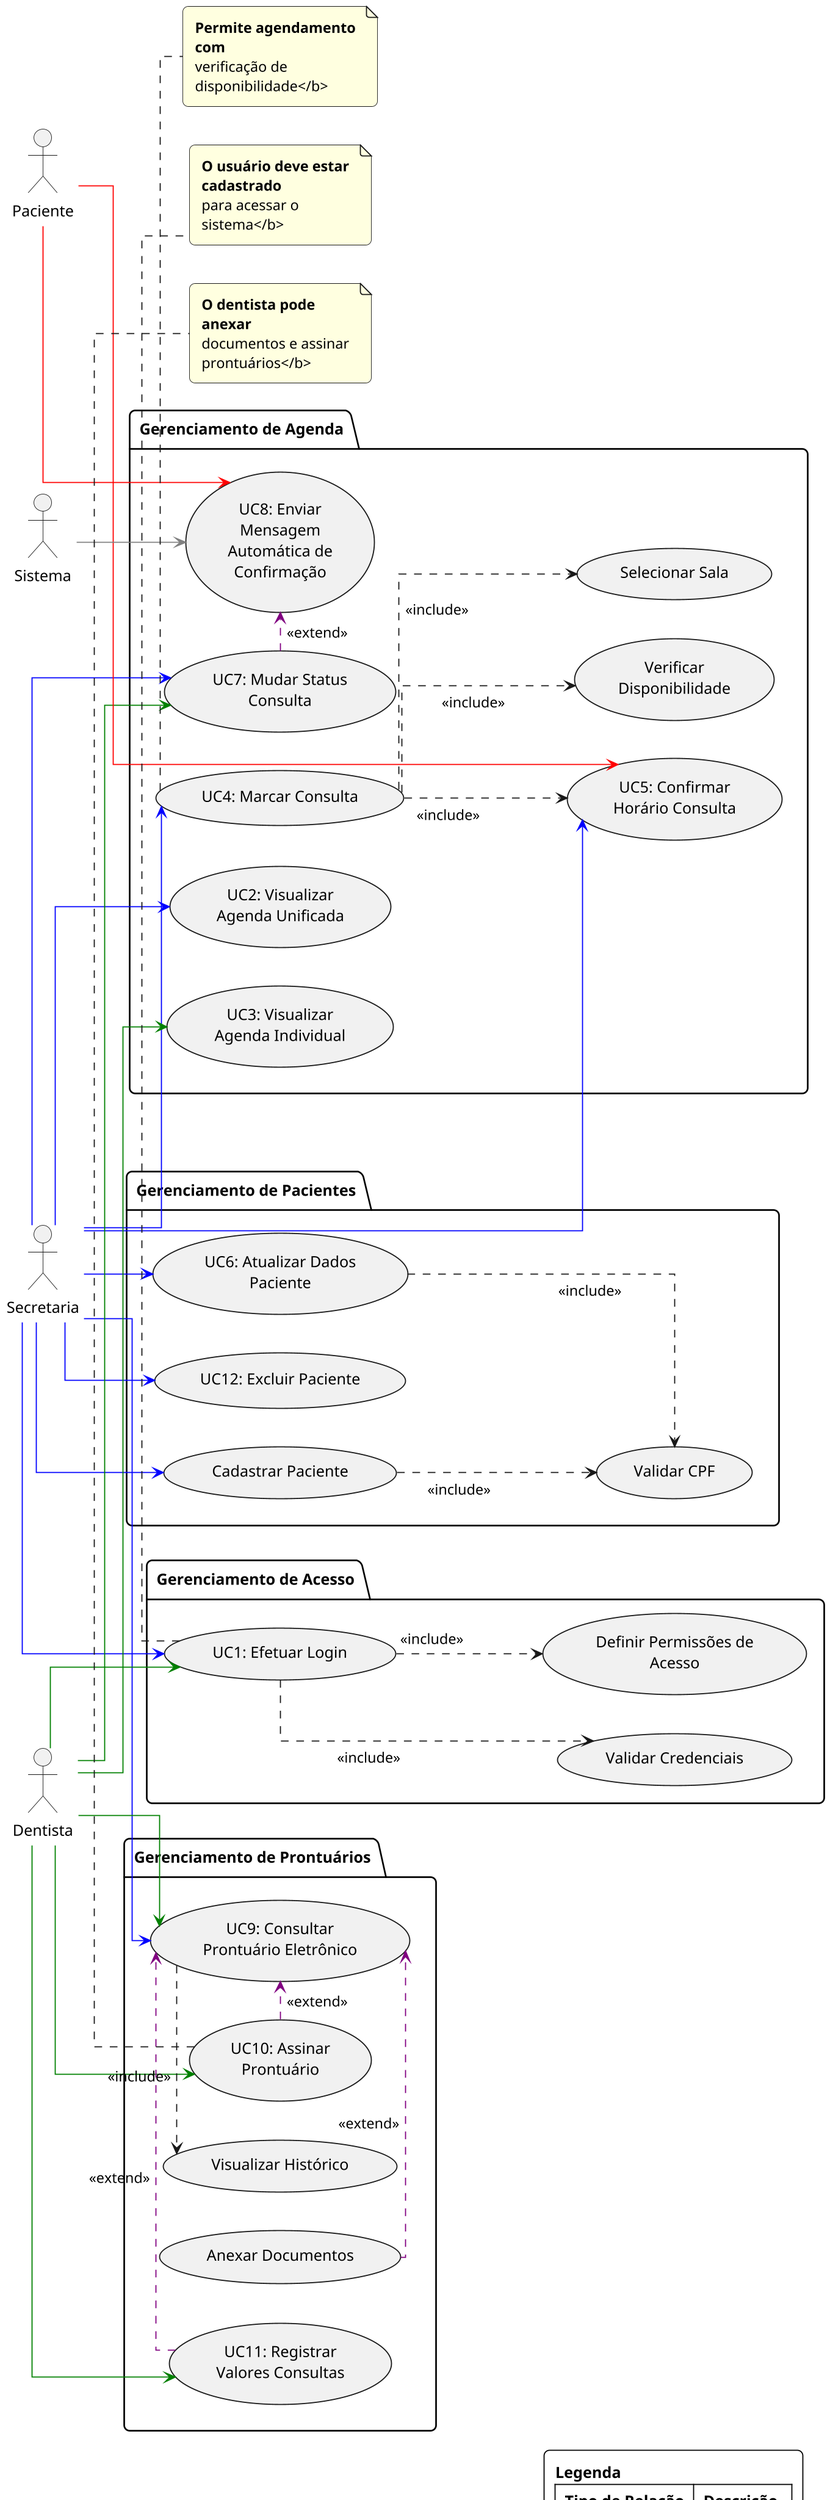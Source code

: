 @startuml diagrama_casos_de_uso

' Configuração para proporcionar uma apresentação mais verticalizada na proporção 16:9
skinparam packageStyle rectangle
skinparam handwritten false
skinparam shadowing false
skinparam linetype ortho
skinparam packageStyle folder
skinparam usecaseBorderThickness 1
' Use o comando abaixo para criar uma relação de aspecto próxima a 16:9
skinparam Rankdir top to bottom
left to right direction

' Definição dos atores
actor Secretaria as sec
actor Dentista as dent
actor Paciente as pac
actor Sistema as sys

' Pacote para casos de uso de acesso ao sistema
package "Gerenciamento de Acesso" {
  usecase "UC1: Efetuar Login" as UC1
  usecase "Validar Credenciais" as valid_cred
  usecase "Definir Permissões de Acesso" as def_perm
}

' Uso de layout para garantir melhor distribuição vertical
together {
  ' Pacote para casos de uso relacionados à agenda
  package "Gerenciamento de Agenda" {
    together {
      usecase "UC2: Visualizar Agenda Unificada" as UC2
      usecase "UC3: Visualizar Agenda Individual" as UC3
    }
    together {
      usecase "UC4: Marcar Consulta" as UC4
      usecase "UC5: Confirmar Horário Consulta" as UC5
    }
    together {
      usecase "UC7: Mudar Status Consulta" as UC7
      usecase "UC8: Enviar Mensagem Automática de Confirmação" as UC8
    }
    together {
      usecase "Verificar Disponibilidade" as verif_disp
      usecase "Selecionar Sala" as sel_sala
    }
  }
}

together {
  ' Pacote para casos de uso relacionados a pacientes
  package "Gerenciamento de Pacientes" {
    together {
      usecase "UC6: Atualizar Dados Paciente" as UC6
      usecase "UC12: Excluir Paciente" as UC12
    }
    together {
      usecase "Cadastrar Paciente" as cad_pac
      usecase "Validar CPF" as valid_cpf
    }
  }
}

together {
  ' Pacote para casos de uso relacionados a prontuários
  package "Gerenciamento de Prontuários" {
    together {
      usecase "UC9: Consultar Prontuário Eletrônico" as UC9
      usecase "UC10: Assinar Prontuário" as UC10
    }
    together {
      usecase "UC11: Registrar Valores Consultas" as UC11
      usecase "Anexar Documentos" as anexar_doc
      usecase "Visualizar Histórico" as vis_hist
    }
  }
}

' Posicionamento dos atores para melhor organização vertical
sec -[#blue]-> UC1
sec -[#blue]-> UC2
sec -[#blue]-> UC4
sec -[#blue]-> UC5
sec -[#blue]-> UC6
sec -[#blue]-> UC7
sec -[#blue]-> UC9
sec -[#blue]-> UC12
sec -[#blue]-> cad_pac

dent -[#green]-> UC1
dent -[#green]-> UC3
dent -[#green]-> UC7
dent -[#green]-> UC9
dent -[#green]-> UC10
dent -[#green]-> UC11

pac -[#red]-> UC5
pac -[#red]-> UC8

sys -[#gray]-> UC8

' Relacionamentos de include (pontilhados)
UC1 ...> valid_cred : <<include>>
UC1 ...> def_perm : <<include>>
UC4 ...> verif_disp : <<include>>
UC4 ...> sel_sala : <<include>>
UC4 ...> UC5 : <<include>>
UC6 ...> valid_cpf : <<include>>
UC9 ...> vis_hist : <<include>>
cad_pac ...> valid_cpf : <<include>>

' Relacionamentos de extend (pontilhados com cor diferente)
UC7 .[#purple]> UC8 : <<extend>>
UC10 .[#purple]> UC9 : <<extend>>
UC11 .[#purple]> UC9 : <<extend>>
anexar_doc .[#purple]> UC9 : <<extend>>

' Notas explicativas
note bottom of UC1 #lightyellow
  <b>O usuário deve estar cadastrado
  para acessar o sistema</b>
end note

note bottom of UC4 #lightyellow
  <b>Permite agendamento com
  verificação de disponibilidade</b>
end note

note bottom of UC10 #lightyellow
  <b>O dentista pode anexar
  documentos e assinar prontuários</b>
end note

' Legenda
legend right
  <b>Legenda</b>
  |= Tipo de Relação |= Descrição |
  |<#black>------>  | Associação |
  |<#black>....>    | <<include>> |
  |<#purple>....>   | <<extend>> |
endlegend

' Ajuste para proporção 16:9
scale 1.8

' Configurações para melhorar a organização vertical
skinparam wrapWidth 150
skinparam roundCorner 10
skinparam Padding 5
skinparam BackgroundColor white

@enduml
